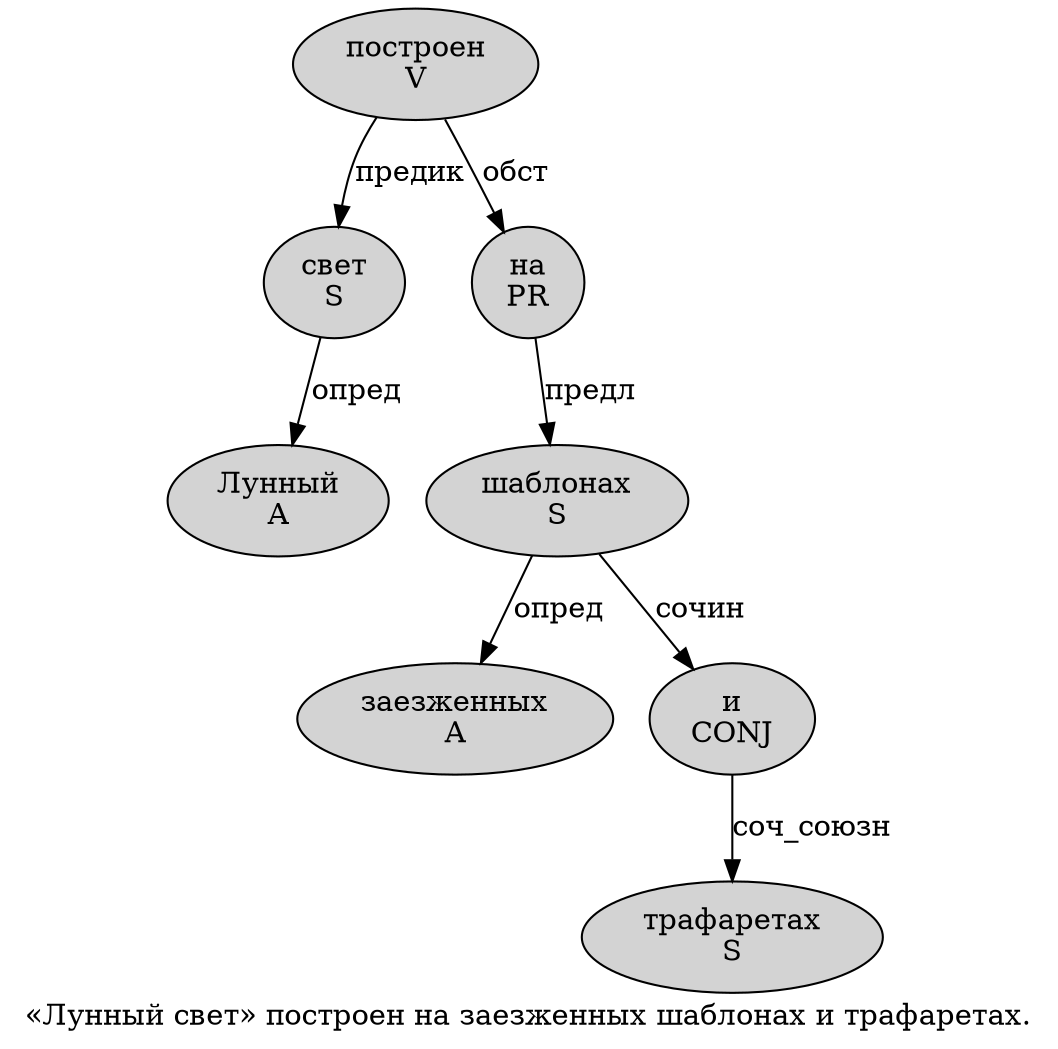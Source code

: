 digraph SENTENCE_4081 {
	graph [label="«Лунный свет» построен на заезженных шаблонах и трафаретах."]
	node [style=filled]
		1 [label="Лунный
A" color="" fillcolor=lightgray penwidth=1 shape=ellipse]
		2 [label="свет
S" color="" fillcolor=lightgray penwidth=1 shape=ellipse]
		4 [label="построен
V" color="" fillcolor=lightgray penwidth=1 shape=ellipse]
		5 [label="на
PR" color="" fillcolor=lightgray penwidth=1 shape=ellipse]
		6 [label="заезженных
A" color="" fillcolor=lightgray penwidth=1 shape=ellipse]
		7 [label="шаблонах
S" color="" fillcolor=lightgray penwidth=1 shape=ellipse]
		8 [label="и
CONJ" color="" fillcolor=lightgray penwidth=1 shape=ellipse]
		9 [label="трафаретах
S" color="" fillcolor=lightgray penwidth=1 shape=ellipse]
			8 -> 9 [label="соч_союзн"]
			4 -> 2 [label="предик"]
			4 -> 5 [label="обст"]
			7 -> 6 [label="опред"]
			7 -> 8 [label="сочин"]
			2 -> 1 [label="опред"]
			5 -> 7 [label="предл"]
}